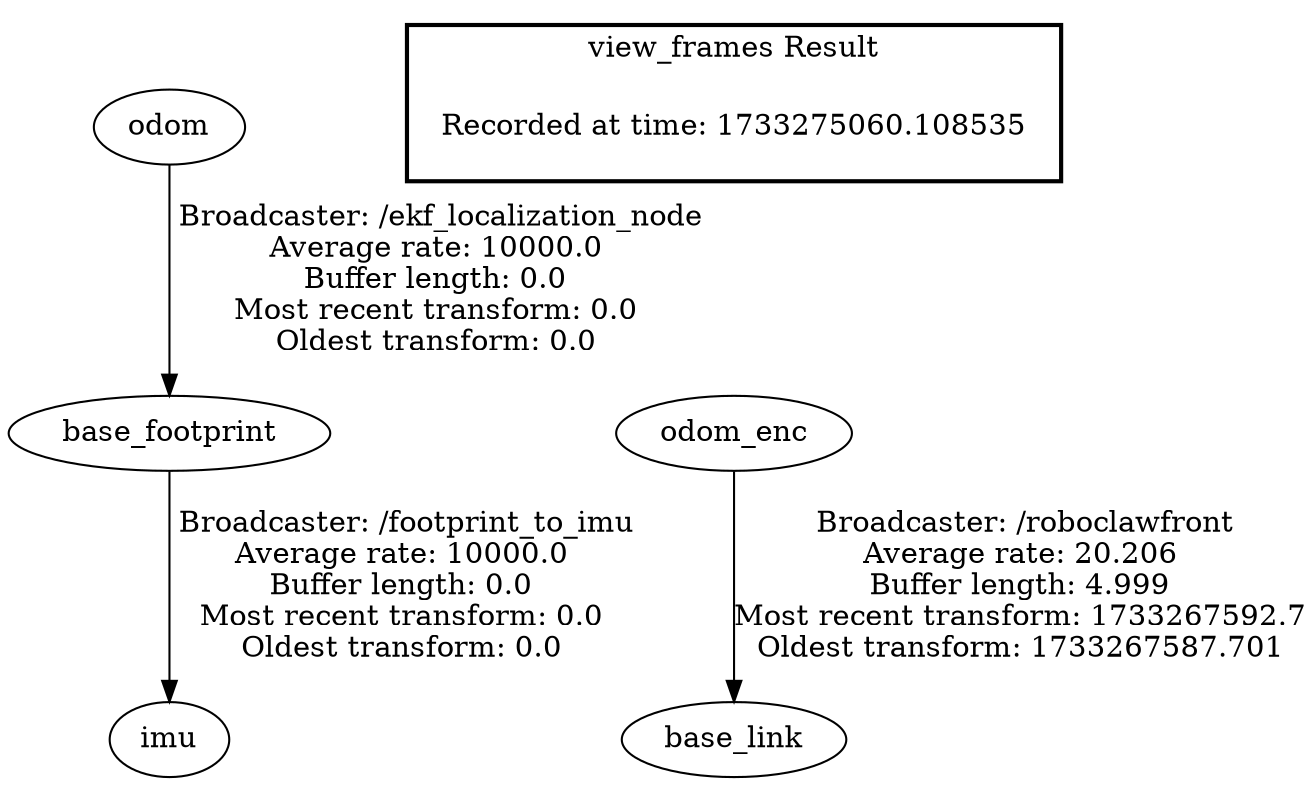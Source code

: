 digraph G {
"base_footprint" -> "imu"[label=" Broadcaster: /footprint_to_imu\nAverage rate: 10000.0\nBuffer length: 0.0\nMost recent transform: 0.0\nOldest transform: 0.0\n"];
"odom" -> "base_footprint"[label=" Broadcaster: /ekf_localization_node\nAverage rate: 10000.0\nBuffer length: 0.0\nMost recent transform: 0.0\nOldest transform: 0.0\n"];
"odom_enc" -> "base_link"[label=" Broadcaster: /roboclawfront\nAverage rate: 20.206\nBuffer length: 4.999\nMost recent transform: 1733267592.7\nOldest transform: 1733267587.701\n"];
edge [style=invis];
 subgraph cluster_legend { style=bold; color=black; label ="view_frames Result";
"Recorded at time: 1733275060.108535"[ shape=plaintext ] ;
}->"odom_enc";
}